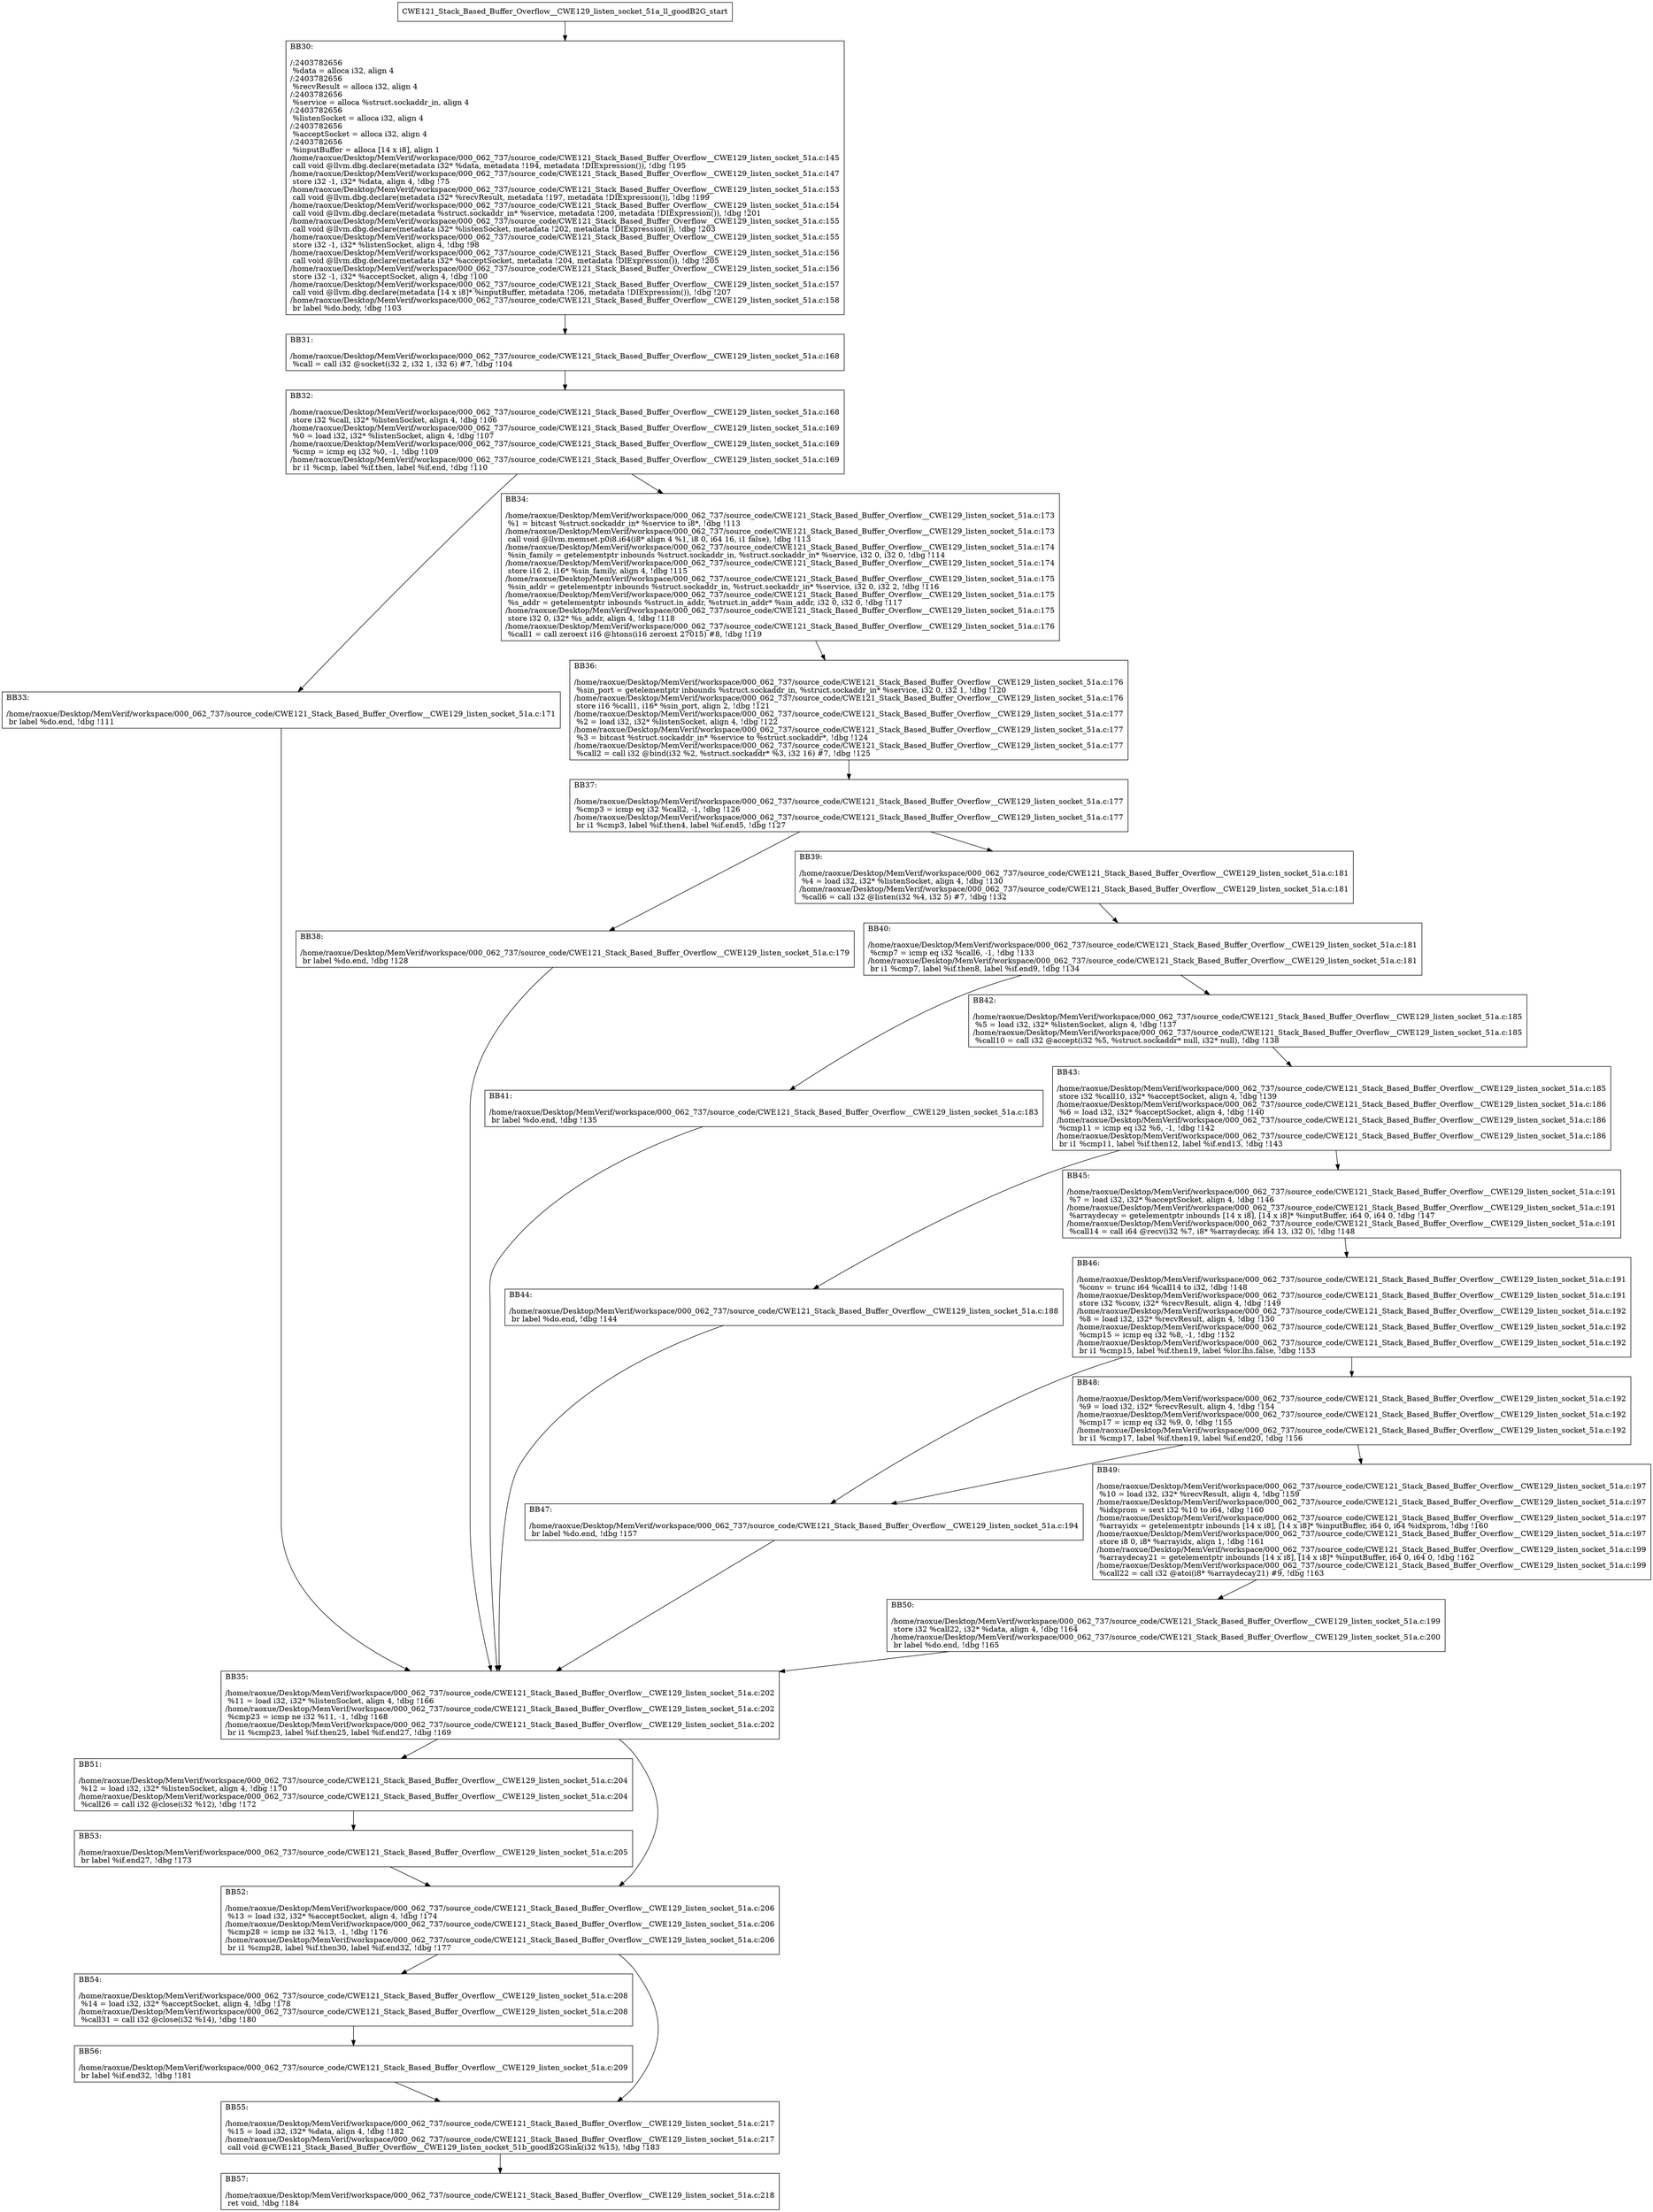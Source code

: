 digraph "CFG for'CWE121_Stack_Based_Buffer_Overflow__CWE129_listen_socket_51a_ll_goodB2G' function" {
	BBCWE121_Stack_Based_Buffer_Overflow__CWE129_listen_socket_51a_ll_goodB2G_start[shape=record,label="{CWE121_Stack_Based_Buffer_Overflow__CWE129_listen_socket_51a_ll_goodB2G_start}"];
	BBCWE121_Stack_Based_Buffer_Overflow__CWE129_listen_socket_51a_ll_goodB2G_start-> CWE121_Stack_Based_Buffer_Overflow__CWE129_listen_socket_51a_ll_goodB2GBB30;
	CWE121_Stack_Based_Buffer_Overflow__CWE129_listen_socket_51a_ll_goodB2GBB30 [shape=record, label="{BB30:\l\l/:2403782656\l
  %data = alloca i32, align 4\l
/:2403782656\l
  %recvResult = alloca i32, align 4\l
/:2403782656\l
  %service = alloca %struct.sockaddr_in, align 4\l
/:2403782656\l
  %listenSocket = alloca i32, align 4\l
/:2403782656\l
  %acceptSocket = alloca i32, align 4\l
/:2403782656\l
  %inputBuffer = alloca [14 x i8], align 1\l
/home/raoxue/Desktop/MemVerif/workspace/000_062_737/source_code/CWE121_Stack_Based_Buffer_Overflow__CWE129_listen_socket_51a.c:145\l
  call void @llvm.dbg.declare(metadata i32* %data, metadata !194, metadata !DIExpression()), !dbg !195\l
/home/raoxue/Desktop/MemVerif/workspace/000_062_737/source_code/CWE121_Stack_Based_Buffer_Overflow__CWE129_listen_socket_51a.c:147\l
  store i32 -1, i32* %data, align 4, !dbg !75\l
/home/raoxue/Desktop/MemVerif/workspace/000_062_737/source_code/CWE121_Stack_Based_Buffer_Overflow__CWE129_listen_socket_51a.c:153\l
  call void @llvm.dbg.declare(metadata i32* %recvResult, metadata !197, metadata !DIExpression()), !dbg !199\l
/home/raoxue/Desktop/MemVerif/workspace/000_062_737/source_code/CWE121_Stack_Based_Buffer_Overflow__CWE129_listen_socket_51a.c:154\l
  call void @llvm.dbg.declare(metadata %struct.sockaddr_in* %service, metadata !200, metadata !DIExpression()), !dbg !201\l
/home/raoxue/Desktop/MemVerif/workspace/000_062_737/source_code/CWE121_Stack_Based_Buffer_Overflow__CWE129_listen_socket_51a.c:155\l
  call void @llvm.dbg.declare(metadata i32* %listenSocket, metadata !202, metadata !DIExpression()), !dbg !203\l
/home/raoxue/Desktop/MemVerif/workspace/000_062_737/source_code/CWE121_Stack_Based_Buffer_Overflow__CWE129_listen_socket_51a.c:155\l
  store i32 -1, i32* %listenSocket, align 4, !dbg !98\l
/home/raoxue/Desktop/MemVerif/workspace/000_062_737/source_code/CWE121_Stack_Based_Buffer_Overflow__CWE129_listen_socket_51a.c:156\l
  call void @llvm.dbg.declare(metadata i32* %acceptSocket, metadata !204, metadata !DIExpression()), !dbg !205\l
/home/raoxue/Desktop/MemVerif/workspace/000_062_737/source_code/CWE121_Stack_Based_Buffer_Overflow__CWE129_listen_socket_51a.c:156\l
  store i32 -1, i32* %acceptSocket, align 4, !dbg !100\l
/home/raoxue/Desktop/MemVerif/workspace/000_062_737/source_code/CWE121_Stack_Based_Buffer_Overflow__CWE129_listen_socket_51a.c:157\l
  call void @llvm.dbg.declare(metadata [14 x i8]* %inputBuffer, metadata !206, metadata !DIExpression()), !dbg !207\l
/home/raoxue/Desktop/MemVerif/workspace/000_062_737/source_code/CWE121_Stack_Based_Buffer_Overflow__CWE129_listen_socket_51a.c:158\l
  br label %do.body, !dbg !103\l
}"];
	CWE121_Stack_Based_Buffer_Overflow__CWE129_listen_socket_51a_ll_goodB2GBB30-> CWE121_Stack_Based_Buffer_Overflow__CWE129_listen_socket_51a_ll_goodB2GBB31;
	CWE121_Stack_Based_Buffer_Overflow__CWE129_listen_socket_51a_ll_goodB2GBB31 [shape=record, label="{BB31:\l\l/home/raoxue/Desktop/MemVerif/workspace/000_062_737/source_code/CWE121_Stack_Based_Buffer_Overflow__CWE129_listen_socket_51a.c:168\l
  %call = call i32 @socket(i32 2, i32 1, i32 6) #7, !dbg !104\l
}"];
	CWE121_Stack_Based_Buffer_Overflow__CWE129_listen_socket_51a_ll_goodB2GBB31-> CWE121_Stack_Based_Buffer_Overflow__CWE129_listen_socket_51a_ll_goodB2GBB32;
	CWE121_Stack_Based_Buffer_Overflow__CWE129_listen_socket_51a_ll_goodB2GBB32 [shape=record, label="{BB32:\l\l/home/raoxue/Desktop/MemVerif/workspace/000_062_737/source_code/CWE121_Stack_Based_Buffer_Overflow__CWE129_listen_socket_51a.c:168\l
  store i32 %call, i32* %listenSocket, align 4, !dbg !106\l
/home/raoxue/Desktop/MemVerif/workspace/000_062_737/source_code/CWE121_Stack_Based_Buffer_Overflow__CWE129_listen_socket_51a.c:169\l
  %0 = load i32, i32* %listenSocket, align 4, !dbg !107\l
/home/raoxue/Desktop/MemVerif/workspace/000_062_737/source_code/CWE121_Stack_Based_Buffer_Overflow__CWE129_listen_socket_51a.c:169\l
  %cmp = icmp eq i32 %0, -1, !dbg !109\l
/home/raoxue/Desktop/MemVerif/workspace/000_062_737/source_code/CWE121_Stack_Based_Buffer_Overflow__CWE129_listen_socket_51a.c:169\l
  br i1 %cmp, label %if.then, label %if.end, !dbg !110\l
}"];
	CWE121_Stack_Based_Buffer_Overflow__CWE129_listen_socket_51a_ll_goodB2GBB32-> CWE121_Stack_Based_Buffer_Overflow__CWE129_listen_socket_51a_ll_goodB2GBB33;
	CWE121_Stack_Based_Buffer_Overflow__CWE129_listen_socket_51a_ll_goodB2GBB32-> CWE121_Stack_Based_Buffer_Overflow__CWE129_listen_socket_51a_ll_goodB2GBB34;
	CWE121_Stack_Based_Buffer_Overflow__CWE129_listen_socket_51a_ll_goodB2GBB33 [shape=record, label="{BB33:\l\l/home/raoxue/Desktop/MemVerif/workspace/000_062_737/source_code/CWE121_Stack_Based_Buffer_Overflow__CWE129_listen_socket_51a.c:171\l
  br label %do.end, !dbg !111\l
}"];
	CWE121_Stack_Based_Buffer_Overflow__CWE129_listen_socket_51a_ll_goodB2GBB33-> CWE121_Stack_Based_Buffer_Overflow__CWE129_listen_socket_51a_ll_goodB2GBB35;
	CWE121_Stack_Based_Buffer_Overflow__CWE129_listen_socket_51a_ll_goodB2GBB34 [shape=record, label="{BB34:\l\l/home/raoxue/Desktop/MemVerif/workspace/000_062_737/source_code/CWE121_Stack_Based_Buffer_Overflow__CWE129_listen_socket_51a.c:173\l
  %1 = bitcast %struct.sockaddr_in* %service to i8*, !dbg !113\l
/home/raoxue/Desktop/MemVerif/workspace/000_062_737/source_code/CWE121_Stack_Based_Buffer_Overflow__CWE129_listen_socket_51a.c:173\l
  call void @llvm.memset.p0i8.i64(i8* align 4 %1, i8 0, i64 16, i1 false), !dbg !113\l
/home/raoxue/Desktop/MemVerif/workspace/000_062_737/source_code/CWE121_Stack_Based_Buffer_Overflow__CWE129_listen_socket_51a.c:174\l
  %sin_family = getelementptr inbounds %struct.sockaddr_in, %struct.sockaddr_in* %service, i32 0, i32 0, !dbg !114\l
/home/raoxue/Desktop/MemVerif/workspace/000_062_737/source_code/CWE121_Stack_Based_Buffer_Overflow__CWE129_listen_socket_51a.c:174\l
  store i16 2, i16* %sin_family, align 4, !dbg !115\l
/home/raoxue/Desktop/MemVerif/workspace/000_062_737/source_code/CWE121_Stack_Based_Buffer_Overflow__CWE129_listen_socket_51a.c:175\l
  %sin_addr = getelementptr inbounds %struct.sockaddr_in, %struct.sockaddr_in* %service, i32 0, i32 2, !dbg !116\l
/home/raoxue/Desktop/MemVerif/workspace/000_062_737/source_code/CWE121_Stack_Based_Buffer_Overflow__CWE129_listen_socket_51a.c:175\l
  %s_addr = getelementptr inbounds %struct.in_addr, %struct.in_addr* %sin_addr, i32 0, i32 0, !dbg !117\l
/home/raoxue/Desktop/MemVerif/workspace/000_062_737/source_code/CWE121_Stack_Based_Buffer_Overflow__CWE129_listen_socket_51a.c:175\l
  store i32 0, i32* %s_addr, align 4, !dbg !118\l
/home/raoxue/Desktop/MemVerif/workspace/000_062_737/source_code/CWE121_Stack_Based_Buffer_Overflow__CWE129_listen_socket_51a.c:176\l
  %call1 = call zeroext i16 @htons(i16 zeroext 27015) #8, !dbg !119\l
}"];
	CWE121_Stack_Based_Buffer_Overflow__CWE129_listen_socket_51a_ll_goodB2GBB34-> CWE121_Stack_Based_Buffer_Overflow__CWE129_listen_socket_51a_ll_goodB2GBB36;
	CWE121_Stack_Based_Buffer_Overflow__CWE129_listen_socket_51a_ll_goodB2GBB36 [shape=record, label="{BB36:\l\l/home/raoxue/Desktop/MemVerif/workspace/000_062_737/source_code/CWE121_Stack_Based_Buffer_Overflow__CWE129_listen_socket_51a.c:176\l
  %sin_port = getelementptr inbounds %struct.sockaddr_in, %struct.sockaddr_in* %service, i32 0, i32 1, !dbg !120\l
/home/raoxue/Desktop/MemVerif/workspace/000_062_737/source_code/CWE121_Stack_Based_Buffer_Overflow__CWE129_listen_socket_51a.c:176\l
  store i16 %call1, i16* %sin_port, align 2, !dbg !121\l
/home/raoxue/Desktop/MemVerif/workspace/000_062_737/source_code/CWE121_Stack_Based_Buffer_Overflow__CWE129_listen_socket_51a.c:177\l
  %2 = load i32, i32* %listenSocket, align 4, !dbg !122\l
/home/raoxue/Desktop/MemVerif/workspace/000_062_737/source_code/CWE121_Stack_Based_Buffer_Overflow__CWE129_listen_socket_51a.c:177\l
  %3 = bitcast %struct.sockaddr_in* %service to %struct.sockaddr*, !dbg !124\l
/home/raoxue/Desktop/MemVerif/workspace/000_062_737/source_code/CWE121_Stack_Based_Buffer_Overflow__CWE129_listen_socket_51a.c:177\l
  %call2 = call i32 @bind(i32 %2, %struct.sockaddr* %3, i32 16) #7, !dbg !125\l
}"];
	CWE121_Stack_Based_Buffer_Overflow__CWE129_listen_socket_51a_ll_goodB2GBB36-> CWE121_Stack_Based_Buffer_Overflow__CWE129_listen_socket_51a_ll_goodB2GBB37;
	CWE121_Stack_Based_Buffer_Overflow__CWE129_listen_socket_51a_ll_goodB2GBB37 [shape=record, label="{BB37:\l\l/home/raoxue/Desktop/MemVerif/workspace/000_062_737/source_code/CWE121_Stack_Based_Buffer_Overflow__CWE129_listen_socket_51a.c:177\l
  %cmp3 = icmp eq i32 %call2, -1, !dbg !126\l
/home/raoxue/Desktop/MemVerif/workspace/000_062_737/source_code/CWE121_Stack_Based_Buffer_Overflow__CWE129_listen_socket_51a.c:177\l
  br i1 %cmp3, label %if.then4, label %if.end5, !dbg !127\l
}"];
	CWE121_Stack_Based_Buffer_Overflow__CWE129_listen_socket_51a_ll_goodB2GBB37-> CWE121_Stack_Based_Buffer_Overflow__CWE129_listen_socket_51a_ll_goodB2GBB38;
	CWE121_Stack_Based_Buffer_Overflow__CWE129_listen_socket_51a_ll_goodB2GBB37-> CWE121_Stack_Based_Buffer_Overflow__CWE129_listen_socket_51a_ll_goodB2GBB39;
	CWE121_Stack_Based_Buffer_Overflow__CWE129_listen_socket_51a_ll_goodB2GBB38 [shape=record, label="{BB38:\l\l/home/raoxue/Desktop/MemVerif/workspace/000_062_737/source_code/CWE121_Stack_Based_Buffer_Overflow__CWE129_listen_socket_51a.c:179\l
  br label %do.end, !dbg !128\l
}"];
	CWE121_Stack_Based_Buffer_Overflow__CWE129_listen_socket_51a_ll_goodB2GBB38-> CWE121_Stack_Based_Buffer_Overflow__CWE129_listen_socket_51a_ll_goodB2GBB35;
	CWE121_Stack_Based_Buffer_Overflow__CWE129_listen_socket_51a_ll_goodB2GBB39 [shape=record, label="{BB39:\l\l/home/raoxue/Desktop/MemVerif/workspace/000_062_737/source_code/CWE121_Stack_Based_Buffer_Overflow__CWE129_listen_socket_51a.c:181\l
  %4 = load i32, i32* %listenSocket, align 4, !dbg !130\l
/home/raoxue/Desktop/MemVerif/workspace/000_062_737/source_code/CWE121_Stack_Based_Buffer_Overflow__CWE129_listen_socket_51a.c:181\l
  %call6 = call i32 @listen(i32 %4, i32 5) #7, !dbg !132\l
}"];
	CWE121_Stack_Based_Buffer_Overflow__CWE129_listen_socket_51a_ll_goodB2GBB39-> CWE121_Stack_Based_Buffer_Overflow__CWE129_listen_socket_51a_ll_goodB2GBB40;
	CWE121_Stack_Based_Buffer_Overflow__CWE129_listen_socket_51a_ll_goodB2GBB40 [shape=record, label="{BB40:\l\l/home/raoxue/Desktop/MemVerif/workspace/000_062_737/source_code/CWE121_Stack_Based_Buffer_Overflow__CWE129_listen_socket_51a.c:181\l
  %cmp7 = icmp eq i32 %call6, -1, !dbg !133\l
/home/raoxue/Desktop/MemVerif/workspace/000_062_737/source_code/CWE121_Stack_Based_Buffer_Overflow__CWE129_listen_socket_51a.c:181\l
  br i1 %cmp7, label %if.then8, label %if.end9, !dbg !134\l
}"];
	CWE121_Stack_Based_Buffer_Overflow__CWE129_listen_socket_51a_ll_goodB2GBB40-> CWE121_Stack_Based_Buffer_Overflow__CWE129_listen_socket_51a_ll_goodB2GBB41;
	CWE121_Stack_Based_Buffer_Overflow__CWE129_listen_socket_51a_ll_goodB2GBB40-> CWE121_Stack_Based_Buffer_Overflow__CWE129_listen_socket_51a_ll_goodB2GBB42;
	CWE121_Stack_Based_Buffer_Overflow__CWE129_listen_socket_51a_ll_goodB2GBB41 [shape=record, label="{BB41:\l\l/home/raoxue/Desktop/MemVerif/workspace/000_062_737/source_code/CWE121_Stack_Based_Buffer_Overflow__CWE129_listen_socket_51a.c:183\l
  br label %do.end, !dbg !135\l
}"];
	CWE121_Stack_Based_Buffer_Overflow__CWE129_listen_socket_51a_ll_goodB2GBB41-> CWE121_Stack_Based_Buffer_Overflow__CWE129_listen_socket_51a_ll_goodB2GBB35;
	CWE121_Stack_Based_Buffer_Overflow__CWE129_listen_socket_51a_ll_goodB2GBB42 [shape=record, label="{BB42:\l\l/home/raoxue/Desktop/MemVerif/workspace/000_062_737/source_code/CWE121_Stack_Based_Buffer_Overflow__CWE129_listen_socket_51a.c:185\l
  %5 = load i32, i32* %listenSocket, align 4, !dbg !137\l
/home/raoxue/Desktop/MemVerif/workspace/000_062_737/source_code/CWE121_Stack_Based_Buffer_Overflow__CWE129_listen_socket_51a.c:185\l
  %call10 = call i32 @accept(i32 %5, %struct.sockaddr* null, i32* null), !dbg !138\l
}"];
	CWE121_Stack_Based_Buffer_Overflow__CWE129_listen_socket_51a_ll_goodB2GBB42-> CWE121_Stack_Based_Buffer_Overflow__CWE129_listen_socket_51a_ll_goodB2GBB43;
	CWE121_Stack_Based_Buffer_Overflow__CWE129_listen_socket_51a_ll_goodB2GBB43 [shape=record, label="{BB43:\l\l/home/raoxue/Desktop/MemVerif/workspace/000_062_737/source_code/CWE121_Stack_Based_Buffer_Overflow__CWE129_listen_socket_51a.c:185\l
  store i32 %call10, i32* %acceptSocket, align 4, !dbg !139\l
/home/raoxue/Desktop/MemVerif/workspace/000_062_737/source_code/CWE121_Stack_Based_Buffer_Overflow__CWE129_listen_socket_51a.c:186\l
  %6 = load i32, i32* %acceptSocket, align 4, !dbg !140\l
/home/raoxue/Desktop/MemVerif/workspace/000_062_737/source_code/CWE121_Stack_Based_Buffer_Overflow__CWE129_listen_socket_51a.c:186\l
  %cmp11 = icmp eq i32 %6, -1, !dbg !142\l
/home/raoxue/Desktop/MemVerif/workspace/000_062_737/source_code/CWE121_Stack_Based_Buffer_Overflow__CWE129_listen_socket_51a.c:186\l
  br i1 %cmp11, label %if.then12, label %if.end13, !dbg !143\l
}"];
	CWE121_Stack_Based_Buffer_Overflow__CWE129_listen_socket_51a_ll_goodB2GBB43-> CWE121_Stack_Based_Buffer_Overflow__CWE129_listen_socket_51a_ll_goodB2GBB44;
	CWE121_Stack_Based_Buffer_Overflow__CWE129_listen_socket_51a_ll_goodB2GBB43-> CWE121_Stack_Based_Buffer_Overflow__CWE129_listen_socket_51a_ll_goodB2GBB45;
	CWE121_Stack_Based_Buffer_Overflow__CWE129_listen_socket_51a_ll_goodB2GBB44 [shape=record, label="{BB44:\l\l/home/raoxue/Desktop/MemVerif/workspace/000_062_737/source_code/CWE121_Stack_Based_Buffer_Overflow__CWE129_listen_socket_51a.c:188\l
  br label %do.end, !dbg !144\l
}"];
	CWE121_Stack_Based_Buffer_Overflow__CWE129_listen_socket_51a_ll_goodB2GBB44-> CWE121_Stack_Based_Buffer_Overflow__CWE129_listen_socket_51a_ll_goodB2GBB35;
	CWE121_Stack_Based_Buffer_Overflow__CWE129_listen_socket_51a_ll_goodB2GBB45 [shape=record, label="{BB45:\l\l/home/raoxue/Desktop/MemVerif/workspace/000_062_737/source_code/CWE121_Stack_Based_Buffer_Overflow__CWE129_listen_socket_51a.c:191\l
  %7 = load i32, i32* %acceptSocket, align 4, !dbg !146\l
/home/raoxue/Desktop/MemVerif/workspace/000_062_737/source_code/CWE121_Stack_Based_Buffer_Overflow__CWE129_listen_socket_51a.c:191\l
  %arraydecay = getelementptr inbounds [14 x i8], [14 x i8]* %inputBuffer, i64 0, i64 0, !dbg !147\l
/home/raoxue/Desktop/MemVerif/workspace/000_062_737/source_code/CWE121_Stack_Based_Buffer_Overflow__CWE129_listen_socket_51a.c:191\l
  %call14 = call i64 @recv(i32 %7, i8* %arraydecay, i64 13, i32 0), !dbg !148\l
}"];
	CWE121_Stack_Based_Buffer_Overflow__CWE129_listen_socket_51a_ll_goodB2GBB45-> CWE121_Stack_Based_Buffer_Overflow__CWE129_listen_socket_51a_ll_goodB2GBB46;
	CWE121_Stack_Based_Buffer_Overflow__CWE129_listen_socket_51a_ll_goodB2GBB46 [shape=record, label="{BB46:\l\l/home/raoxue/Desktop/MemVerif/workspace/000_062_737/source_code/CWE121_Stack_Based_Buffer_Overflow__CWE129_listen_socket_51a.c:191\l
  %conv = trunc i64 %call14 to i32, !dbg !148\l
/home/raoxue/Desktop/MemVerif/workspace/000_062_737/source_code/CWE121_Stack_Based_Buffer_Overflow__CWE129_listen_socket_51a.c:191\l
  store i32 %conv, i32* %recvResult, align 4, !dbg !149\l
/home/raoxue/Desktop/MemVerif/workspace/000_062_737/source_code/CWE121_Stack_Based_Buffer_Overflow__CWE129_listen_socket_51a.c:192\l
  %8 = load i32, i32* %recvResult, align 4, !dbg !150\l
/home/raoxue/Desktop/MemVerif/workspace/000_062_737/source_code/CWE121_Stack_Based_Buffer_Overflow__CWE129_listen_socket_51a.c:192\l
  %cmp15 = icmp eq i32 %8, -1, !dbg !152\l
/home/raoxue/Desktop/MemVerif/workspace/000_062_737/source_code/CWE121_Stack_Based_Buffer_Overflow__CWE129_listen_socket_51a.c:192\l
  br i1 %cmp15, label %if.then19, label %lor.lhs.false, !dbg !153\l
}"];
	CWE121_Stack_Based_Buffer_Overflow__CWE129_listen_socket_51a_ll_goodB2GBB46-> CWE121_Stack_Based_Buffer_Overflow__CWE129_listen_socket_51a_ll_goodB2GBB47;
	CWE121_Stack_Based_Buffer_Overflow__CWE129_listen_socket_51a_ll_goodB2GBB46-> CWE121_Stack_Based_Buffer_Overflow__CWE129_listen_socket_51a_ll_goodB2GBB48;
	CWE121_Stack_Based_Buffer_Overflow__CWE129_listen_socket_51a_ll_goodB2GBB48 [shape=record, label="{BB48:\l\l/home/raoxue/Desktop/MemVerif/workspace/000_062_737/source_code/CWE121_Stack_Based_Buffer_Overflow__CWE129_listen_socket_51a.c:192\l
  %9 = load i32, i32* %recvResult, align 4, !dbg !154\l
/home/raoxue/Desktop/MemVerif/workspace/000_062_737/source_code/CWE121_Stack_Based_Buffer_Overflow__CWE129_listen_socket_51a.c:192\l
  %cmp17 = icmp eq i32 %9, 0, !dbg !155\l
/home/raoxue/Desktop/MemVerif/workspace/000_062_737/source_code/CWE121_Stack_Based_Buffer_Overflow__CWE129_listen_socket_51a.c:192\l
  br i1 %cmp17, label %if.then19, label %if.end20, !dbg !156\l
}"];
	CWE121_Stack_Based_Buffer_Overflow__CWE129_listen_socket_51a_ll_goodB2GBB48-> CWE121_Stack_Based_Buffer_Overflow__CWE129_listen_socket_51a_ll_goodB2GBB47;
	CWE121_Stack_Based_Buffer_Overflow__CWE129_listen_socket_51a_ll_goodB2GBB48-> CWE121_Stack_Based_Buffer_Overflow__CWE129_listen_socket_51a_ll_goodB2GBB49;
	CWE121_Stack_Based_Buffer_Overflow__CWE129_listen_socket_51a_ll_goodB2GBB47 [shape=record, label="{BB47:\l\l/home/raoxue/Desktop/MemVerif/workspace/000_062_737/source_code/CWE121_Stack_Based_Buffer_Overflow__CWE129_listen_socket_51a.c:194\l
  br label %do.end, !dbg !157\l
}"];
	CWE121_Stack_Based_Buffer_Overflow__CWE129_listen_socket_51a_ll_goodB2GBB47-> CWE121_Stack_Based_Buffer_Overflow__CWE129_listen_socket_51a_ll_goodB2GBB35;
	CWE121_Stack_Based_Buffer_Overflow__CWE129_listen_socket_51a_ll_goodB2GBB49 [shape=record, label="{BB49:\l\l/home/raoxue/Desktop/MemVerif/workspace/000_062_737/source_code/CWE121_Stack_Based_Buffer_Overflow__CWE129_listen_socket_51a.c:197\l
  %10 = load i32, i32* %recvResult, align 4, !dbg !159\l
/home/raoxue/Desktop/MemVerif/workspace/000_062_737/source_code/CWE121_Stack_Based_Buffer_Overflow__CWE129_listen_socket_51a.c:197\l
  %idxprom = sext i32 %10 to i64, !dbg !160\l
/home/raoxue/Desktop/MemVerif/workspace/000_062_737/source_code/CWE121_Stack_Based_Buffer_Overflow__CWE129_listen_socket_51a.c:197\l
  %arrayidx = getelementptr inbounds [14 x i8], [14 x i8]* %inputBuffer, i64 0, i64 %idxprom, !dbg !160\l
/home/raoxue/Desktop/MemVerif/workspace/000_062_737/source_code/CWE121_Stack_Based_Buffer_Overflow__CWE129_listen_socket_51a.c:197\l
  store i8 0, i8* %arrayidx, align 1, !dbg !161\l
/home/raoxue/Desktop/MemVerif/workspace/000_062_737/source_code/CWE121_Stack_Based_Buffer_Overflow__CWE129_listen_socket_51a.c:199\l
  %arraydecay21 = getelementptr inbounds [14 x i8], [14 x i8]* %inputBuffer, i64 0, i64 0, !dbg !162\l
/home/raoxue/Desktop/MemVerif/workspace/000_062_737/source_code/CWE121_Stack_Based_Buffer_Overflow__CWE129_listen_socket_51a.c:199\l
  %call22 = call i32 @atoi(i8* %arraydecay21) #9, !dbg !163\l
}"];
	CWE121_Stack_Based_Buffer_Overflow__CWE129_listen_socket_51a_ll_goodB2GBB49-> CWE121_Stack_Based_Buffer_Overflow__CWE129_listen_socket_51a_ll_goodB2GBB50;
	CWE121_Stack_Based_Buffer_Overflow__CWE129_listen_socket_51a_ll_goodB2GBB50 [shape=record, label="{BB50:\l\l/home/raoxue/Desktop/MemVerif/workspace/000_062_737/source_code/CWE121_Stack_Based_Buffer_Overflow__CWE129_listen_socket_51a.c:199\l
  store i32 %call22, i32* %data, align 4, !dbg !164\l
/home/raoxue/Desktop/MemVerif/workspace/000_062_737/source_code/CWE121_Stack_Based_Buffer_Overflow__CWE129_listen_socket_51a.c:200\l
  br label %do.end, !dbg !165\l
}"];
	CWE121_Stack_Based_Buffer_Overflow__CWE129_listen_socket_51a_ll_goodB2GBB50-> CWE121_Stack_Based_Buffer_Overflow__CWE129_listen_socket_51a_ll_goodB2GBB35;
	CWE121_Stack_Based_Buffer_Overflow__CWE129_listen_socket_51a_ll_goodB2GBB35 [shape=record, label="{BB35:\l\l/home/raoxue/Desktop/MemVerif/workspace/000_062_737/source_code/CWE121_Stack_Based_Buffer_Overflow__CWE129_listen_socket_51a.c:202\l
  %11 = load i32, i32* %listenSocket, align 4, !dbg !166\l
/home/raoxue/Desktop/MemVerif/workspace/000_062_737/source_code/CWE121_Stack_Based_Buffer_Overflow__CWE129_listen_socket_51a.c:202\l
  %cmp23 = icmp ne i32 %11, -1, !dbg !168\l
/home/raoxue/Desktop/MemVerif/workspace/000_062_737/source_code/CWE121_Stack_Based_Buffer_Overflow__CWE129_listen_socket_51a.c:202\l
  br i1 %cmp23, label %if.then25, label %if.end27, !dbg !169\l
}"];
	CWE121_Stack_Based_Buffer_Overflow__CWE129_listen_socket_51a_ll_goodB2GBB35-> CWE121_Stack_Based_Buffer_Overflow__CWE129_listen_socket_51a_ll_goodB2GBB51;
	CWE121_Stack_Based_Buffer_Overflow__CWE129_listen_socket_51a_ll_goodB2GBB35-> CWE121_Stack_Based_Buffer_Overflow__CWE129_listen_socket_51a_ll_goodB2GBB52;
	CWE121_Stack_Based_Buffer_Overflow__CWE129_listen_socket_51a_ll_goodB2GBB51 [shape=record, label="{BB51:\l\l/home/raoxue/Desktop/MemVerif/workspace/000_062_737/source_code/CWE121_Stack_Based_Buffer_Overflow__CWE129_listen_socket_51a.c:204\l
  %12 = load i32, i32* %listenSocket, align 4, !dbg !170\l
/home/raoxue/Desktop/MemVerif/workspace/000_062_737/source_code/CWE121_Stack_Based_Buffer_Overflow__CWE129_listen_socket_51a.c:204\l
  %call26 = call i32 @close(i32 %12), !dbg !172\l
}"];
	CWE121_Stack_Based_Buffer_Overflow__CWE129_listen_socket_51a_ll_goodB2GBB51-> CWE121_Stack_Based_Buffer_Overflow__CWE129_listen_socket_51a_ll_goodB2GBB53;
	CWE121_Stack_Based_Buffer_Overflow__CWE129_listen_socket_51a_ll_goodB2GBB53 [shape=record, label="{BB53:\l\l/home/raoxue/Desktop/MemVerif/workspace/000_062_737/source_code/CWE121_Stack_Based_Buffer_Overflow__CWE129_listen_socket_51a.c:205\l
  br label %if.end27, !dbg !173\l
}"];
	CWE121_Stack_Based_Buffer_Overflow__CWE129_listen_socket_51a_ll_goodB2GBB53-> CWE121_Stack_Based_Buffer_Overflow__CWE129_listen_socket_51a_ll_goodB2GBB52;
	CWE121_Stack_Based_Buffer_Overflow__CWE129_listen_socket_51a_ll_goodB2GBB52 [shape=record, label="{BB52:\l\l/home/raoxue/Desktop/MemVerif/workspace/000_062_737/source_code/CWE121_Stack_Based_Buffer_Overflow__CWE129_listen_socket_51a.c:206\l
  %13 = load i32, i32* %acceptSocket, align 4, !dbg !174\l
/home/raoxue/Desktop/MemVerif/workspace/000_062_737/source_code/CWE121_Stack_Based_Buffer_Overflow__CWE129_listen_socket_51a.c:206\l
  %cmp28 = icmp ne i32 %13, -1, !dbg !176\l
/home/raoxue/Desktop/MemVerif/workspace/000_062_737/source_code/CWE121_Stack_Based_Buffer_Overflow__CWE129_listen_socket_51a.c:206\l
  br i1 %cmp28, label %if.then30, label %if.end32, !dbg !177\l
}"];
	CWE121_Stack_Based_Buffer_Overflow__CWE129_listen_socket_51a_ll_goodB2GBB52-> CWE121_Stack_Based_Buffer_Overflow__CWE129_listen_socket_51a_ll_goodB2GBB54;
	CWE121_Stack_Based_Buffer_Overflow__CWE129_listen_socket_51a_ll_goodB2GBB52-> CWE121_Stack_Based_Buffer_Overflow__CWE129_listen_socket_51a_ll_goodB2GBB55;
	CWE121_Stack_Based_Buffer_Overflow__CWE129_listen_socket_51a_ll_goodB2GBB54 [shape=record, label="{BB54:\l\l/home/raoxue/Desktop/MemVerif/workspace/000_062_737/source_code/CWE121_Stack_Based_Buffer_Overflow__CWE129_listen_socket_51a.c:208\l
  %14 = load i32, i32* %acceptSocket, align 4, !dbg !178\l
/home/raoxue/Desktop/MemVerif/workspace/000_062_737/source_code/CWE121_Stack_Based_Buffer_Overflow__CWE129_listen_socket_51a.c:208\l
  %call31 = call i32 @close(i32 %14), !dbg !180\l
}"];
	CWE121_Stack_Based_Buffer_Overflow__CWE129_listen_socket_51a_ll_goodB2GBB54-> CWE121_Stack_Based_Buffer_Overflow__CWE129_listen_socket_51a_ll_goodB2GBB56;
	CWE121_Stack_Based_Buffer_Overflow__CWE129_listen_socket_51a_ll_goodB2GBB56 [shape=record, label="{BB56:\l\l/home/raoxue/Desktop/MemVerif/workspace/000_062_737/source_code/CWE121_Stack_Based_Buffer_Overflow__CWE129_listen_socket_51a.c:209\l
  br label %if.end32, !dbg !181\l
}"];
	CWE121_Stack_Based_Buffer_Overflow__CWE129_listen_socket_51a_ll_goodB2GBB56-> CWE121_Stack_Based_Buffer_Overflow__CWE129_listen_socket_51a_ll_goodB2GBB55;
	CWE121_Stack_Based_Buffer_Overflow__CWE129_listen_socket_51a_ll_goodB2GBB55 [shape=record, label="{BB55:\l\l/home/raoxue/Desktop/MemVerif/workspace/000_062_737/source_code/CWE121_Stack_Based_Buffer_Overflow__CWE129_listen_socket_51a.c:217\l
  %15 = load i32, i32* %data, align 4, !dbg !182\l
/home/raoxue/Desktop/MemVerif/workspace/000_062_737/source_code/CWE121_Stack_Based_Buffer_Overflow__CWE129_listen_socket_51a.c:217\l
  call void @CWE121_Stack_Based_Buffer_Overflow__CWE129_listen_socket_51b_goodB2GSink(i32 %15), !dbg !183\l
}"];
	CWE121_Stack_Based_Buffer_Overflow__CWE129_listen_socket_51a_ll_goodB2GBB55-> CWE121_Stack_Based_Buffer_Overflow__CWE129_listen_socket_51a_ll_goodB2GBB57;
	CWE121_Stack_Based_Buffer_Overflow__CWE129_listen_socket_51a_ll_goodB2GBB57 [shape=record, label="{BB57:\l\l/home/raoxue/Desktop/MemVerif/workspace/000_062_737/source_code/CWE121_Stack_Based_Buffer_Overflow__CWE129_listen_socket_51a.c:218\l
  ret void, !dbg !184\l
}"];
}
